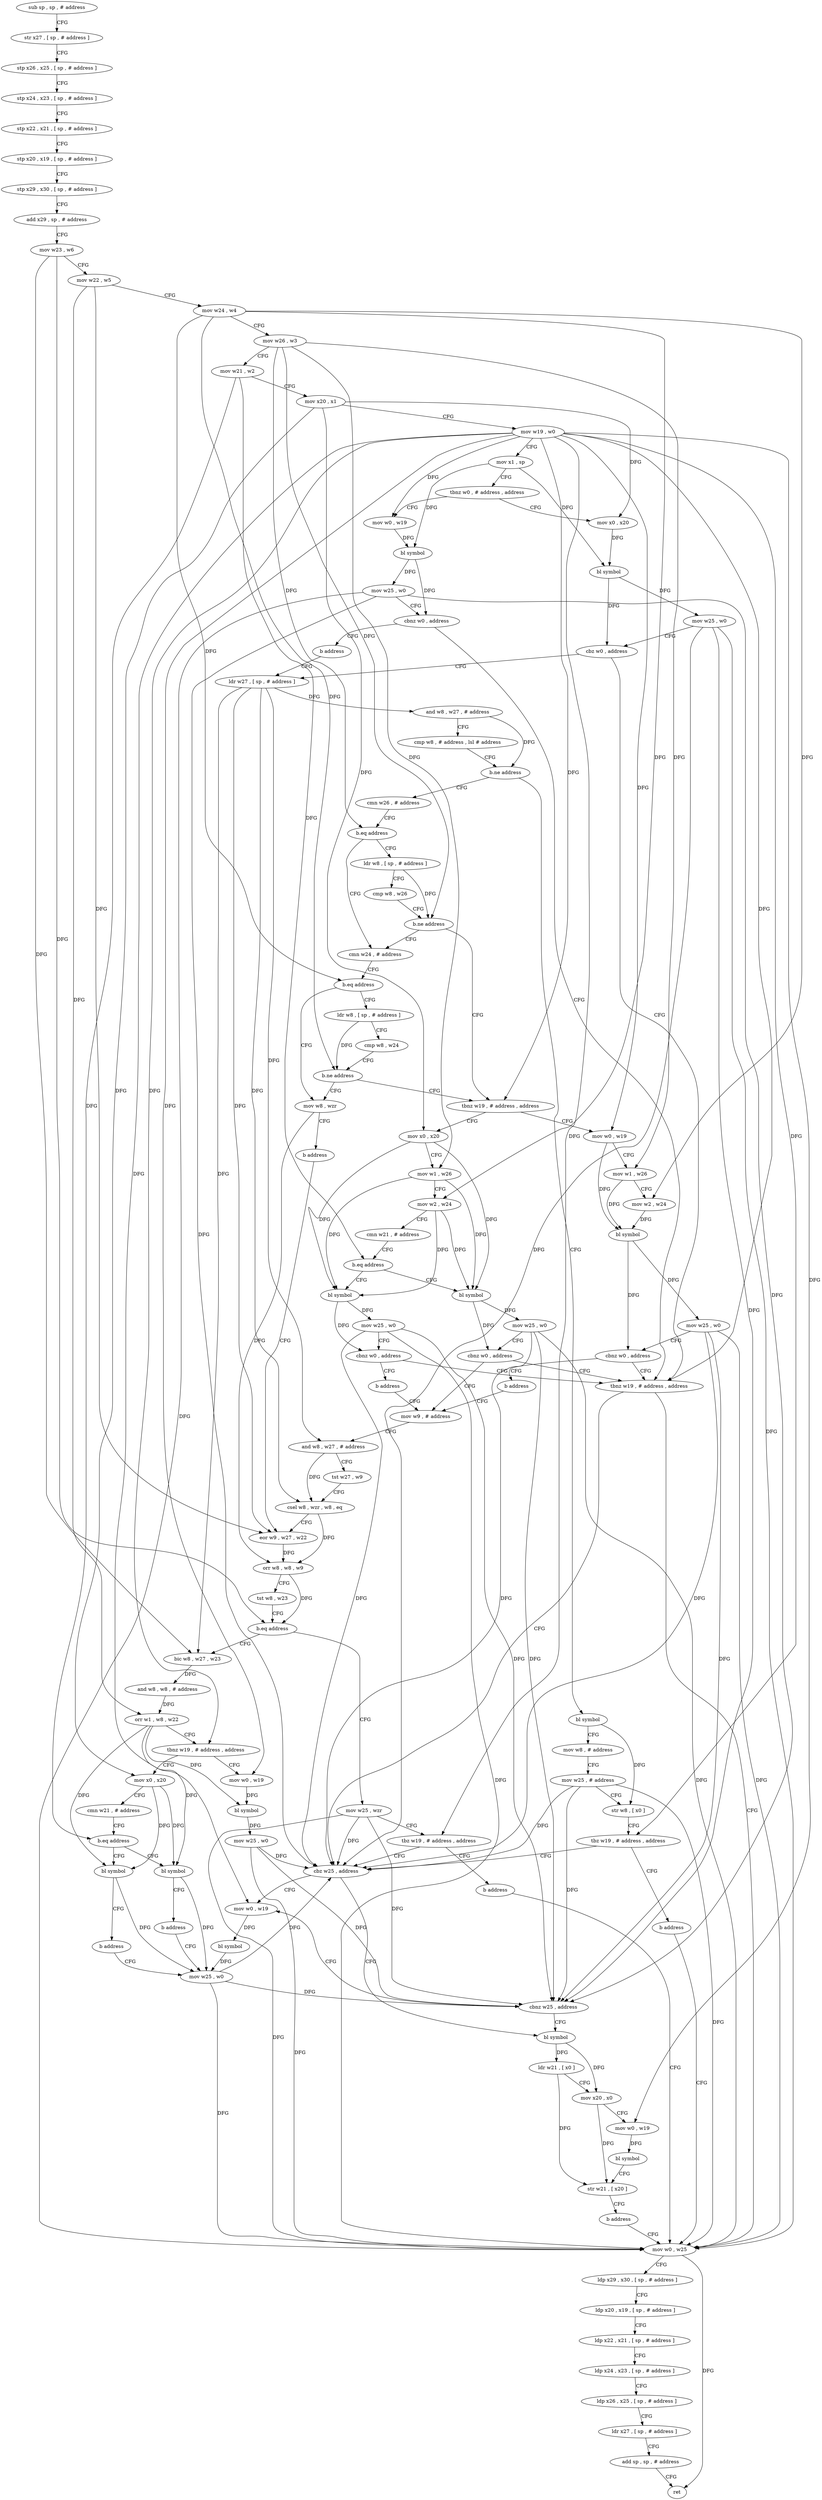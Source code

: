 digraph "func" {
"4271044" [label = "sub sp , sp , # address" ]
"4271048" [label = "str x27 , [ sp , # address ]" ]
"4271052" [label = "stp x26 , x25 , [ sp , # address ]" ]
"4271056" [label = "stp x24 , x23 , [ sp , # address ]" ]
"4271060" [label = "stp x22 , x21 , [ sp , # address ]" ]
"4271064" [label = "stp x20 , x19 , [ sp , # address ]" ]
"4271068" [label = "stp x29 , x30 , [ sp , # address ]" ]
"4271072" [label = "add x29 , sp , # address" ]
"4271076" [label = "mov w23 , w6" ]
"4271080" [label = "mov w22 , w5" ]
"4271084" [label = "mov w24 , w4" ]
"4271088" [label = "mov w26 , w3" ]
"4271092" [label = "mov w21 , w2" ]
"4271096" [label = "mov x20 , x1" ]
"4271100" [label = "mov w19 , w0" ]
"4271104" [label = "mov x1 , sp" ]
"4271108" [label = "tbnz w0 , # address , address" ]
"4271132" [label = "mov x0 , x20" ]
"4271112" [label = "mov w0 , w19" ]
"4271136" [label = "bl symbol" ]
"4271140" [label = "mov w25 , w0" ]
"4271144" [label = "cbz w0 , address" ]
"4271184" [label = "ldr w27 , [ sp , # address ]" ]
"4271148" [label = "tbnz w19 , # address , address" ]
"4271116" [label = "bl symbol" ]
"4271120" [label = "mov w25 , w0" ]
"4271124" [label = "cbnz w0 , address" ]
"4271128" [label = "b address" ]
"4271188" [label = "and w8 , w27 , # address" ]
"4271192" [label = "cmp w8 , # address , lsl # address" ]
"4271196" [label = "b.ne address" ]
"4271248" [label = "bl symbol" ]
"4271200" [label = "cmn w26 , # address" ]
"4271428" [label = "mov w0 , w25" ]
"4271152" [label = "cbz w25 , address" ]
"4271252" [label = "mov w8 , # address" ]
"4271256" [label = "mov w25 , # address" ]
"4271260" [label = "str w8 , [ x0 ]" ]
"4271264" [label = "tbz w19 , # address , address" ]
"4271268" [label = "b address" ]
"4271204" [label = "b.eq address" ]
"4271220" [label = "cmn w24 , # address" ]
"4271208" [label = "ldr w8 , [ sp , # address ]" ]
"4271432" [label = "ldp x29 , x30 , [ sp , # address ]" ]
"4271436" [label = "ldp x20 , x19 , [ sp , # address ]" ]
"4271440" [label = "ldp x22 , x21 , [ sp , # address ]" ]
"4271444" [label = "ldp x24 , x23 , [ sp , # address ]" ]
"4271448" [label = "ldp x26 , x25 , [ sp , # address ]" ]
"4271452" [label = "ldr x27 , [ sp , # address ]" ]
"4271456" [label = "add sp , sp , # address" ]
"4271460" [label = "ret" ]
"4271416" [label = "mov w0 , w19" ]
"4271156" [label = "bl symbol" ]
"4271224" [label = "b.eq address" ]
"4271240" [label = "mov w8 , wzr" ]
"4271228" [label = "ldr w8 , [ sp , # address ]" ]
"4271212" [label = "cmp w8 , w26" ]
"4271216" [label = "b.ne address" ]
"4271272" [label = "tbnz w19 , # address , address" ]
"4271420" [label = "bl symbol" ]
"4271424" [label = "mov w25 , w0" ]
"4271160" [label = "ldr w21 , [ x0 ]" ]
"4271164" [label = "mov x20 , x0" ]
"4271168" [label = "mov w0 , w19" ]
"4271172" [label = "bl symbol" ]
"4271176" [label = "str w21 , [ x20 ]" ]
"4271180" [label = "b address" ]
"4271244" [label = "b address" ]
"4271368" [label = "eor w9 , w27 , w22" ]
"4271232" [label = "cmp w8 , w24" ]
"4271236" [label = "b.ne address" ]
"4271304" [label = "mov x0 , x20" ]
"4271276" [label = "mov w0 , w19" ]
"4271372" [label = "orr w8 , w8 , w9" ]
"4271376" [label = "tst w8 , w23" ]
"4271380" [label = "b.eq address" ]
"4271464" [label = "mov w25 , wzr" ]
"4271384" [label = "bic w8 , w27 , w23" ]
"4271308" [label = "mov w1 , w26" ]
"4271312" [label = "mov w2 , w24" ]
"4271316" [label = "cmn w21 , # address" ]
"4271320" [label = "b.eq address" ]
"4271340" [label = "bl symbol" ]
"4271324" [label = "bl symbol" ]
"4271280" [label = "mov w1 , w26" ]
"4271284" [label = "mov w2 , w24" ]
"4271288" [label = "bl symbol" ]
"4271292" [label = "mov w25 , w0" ]
"4271296" [label = "cbnz w0 , address" ]
"4271300" [label = "b address" ]
"4271468" [label = "tbz w19 , # address , address" ]
"4271472" [label = "b address" ]
"4271388" [label = "and w8 , w8 , # address" ]
"4271392" [label = "orr w1 , w8 , w22" ]
"4271396" [label = "tbnz w19 , # address , address" ]
"4271476" [label = "mov x0 , x20" ]
"4271400" [label = "mov w0 , w19" ]
"4271344" [label = "mov w25 , w0" ]
"4271348" [label = "cbnz w0 , address" ]
"4271352" [label = "mov w9 , # address" ]
"4271328" [label = "mov w25 , w0" ]
"4271332" [label = "cbnz w0 , address" ]
"4271336" [label = "b address" ]
"4271480" [label = "cmn w21 , # address" ]
"4271484" [label = "b.eq address" ]
"4271496" [label = "bl symbol" ]
"4271488" [label = "bl symbol" ]
"4271404" [label = "bl symbol" ]
"4271408" [label = "mov w25 , w0" ]
"4271412" [label = "cbnz w25 , address" ]
"4271356" [label = "and w8 , w27 , # address" ]
"4271360" [label = "tst w27 , w9" ]
"4271364" [label = "csel w8 , wzr , w8 , eq" ]
"4271500" [label = "b address" ]
"4271492" [label = "b address" ]
"4271044" -> "4271048" [ label = "CFG" ]
"4271048" -> "4271052" [ label = "CFG" ]
"4271052" -> "4271056" [ label = "CFG" ]
"4271056" -> "4271060" [ label = "CFG" ]
"4271060" -> "4271064" [ label = "CFG" ]
"4271064" -> "4271068" [ label = "CFG" ]
"4271068" -> "4271072" [ label = "CFG" ]
"4271072" -> "4271076" [ label = "CFG" ]
"4271076" -> "4271080" [ label = "CFG" ]
"4271076" -> "4271380" [ label = "DFG" ]
"4271076" -> "4271384" [ label = "DFG" ]
"4271080" -> "4271084" [ label = "CFG" ]
"4271080" -> "4271368" [ label = "DFG" ]
"4271080" -> "4271392" [ label = "DFG" ]
"4271084" -> "4271088" [ label = "CFG" ]
"4271084" -> "4271224" [ label = "DFG" ]
"4271084" -> "4271236" [ label = "DFG" ]
"4271084" -> "4271312" [ label = "DFG" ]
"4271084" -> "4271284" [ label = "DFG" ]
"4271088" -> "4271092" [ label = "CFG" ]
"4271088" -> "4271204" [ label = "DFG" ]
"4271088" -> "4271216" [ label = "DFG" ]
"4271088" -> "4271308" [ label = "DFG" ]
"4271088" -> "4271280" [ label = "DFG" ]
"4271092" -> "4271096" [ label = "CFG" ]
"4271092" -> "4271320" [ label = "DFG" ]
"4271092" -> "4271484" [ label = "DFG" ]
"4271096" -> "4271100" [ label = "CFG" ]
"4271096" -> "4271132" [ label = "DFG" ]
"4271096" -> "4271304" [ label = "DFG" ]
"4271096" -> "4271476" [ label = "DFG" ]
"4271100" -> "4271104" [ label = "CFG" ]
"4271100" -> "4271112" [ label = "DFG" ]
"4271100" -> "4271148" [ label = "DFG" ]
"4271100" -> "4271264" [ label = "DFG" ]
"4271100" -> "4271416" [ label = "DFG" ]
"4271100" -> "4271168" [ label = "DFG" ]
"4271100" -> "4271272" [ label = "DFG" ]
"4271100" -> "4271276" [ label = "DFG" ]
"4271100" -> "4271468" [ label = "DFG" ]
"4271100" -> "4271396" [ label = "DFG" ]
"4271100" -> "4271400" [ label = "DFG" ]
"4271104" -> "4271108" [ label = "CFG" ]
"4271104" -> "4271136" [ label = "DFG" ]
"4271104" -> "4271116" [ label = "DFG" ]
"4271108" -> "4271132" [ label = "CFG" ]
"4271108" -> "4271112" [ label = "CFG" ]
"4271132" -> "4271136" [ label = "DFG" ]
"4271112" -> "4271116" [ label = "DFG" ]
"4271136" -> "4271140" [ label = "DFG" ]
"4271136" -> "4271144" [ label = "DFG" ]
"4271140" -> "4271144" [ label = "CFG" ]
"4271140" -> "4271428" [ label = "DFG" ]
"4271140" -> "4271152" [ label = "DFG" ]
"4271140" -> "4271412" [ label = "DFG" ]
"4271144" -> "4271184" [ label = "CFG" ]
"4271144" -> "4271148" [ label = "CFG" ]
"4271184" -> "4271188" [ label = "DFG" ]
"4271184" -> "4271368" [ label = "DFG" ]
"4271184" -> "4271384" [ label = "DFG" ]
"4271184" -> "4271356" [ label = "DFG" ]
"4271184" -> "4271364" [ label = "DFG" ]
"4271148" -> "4271428" [ label = "CFG" ]
"4271148" -> "4271152" [ label = "CFG" ]
"4271116" -> "4271120" [ label = "DFG" ]
"4271116" -> "4271124" [ label = "DFG" ]
"4271120" -> "4271124" [ label = "CFG" ]
"4271120" -> "4271428" [ label = "DFG" ]
"4271120" -> "4271152" [ label = "DFG" ]
"4271120" -> "4271412" [ label = "DFG" ]
"4271124" -> "4271148" [ label = "CFG" ]
"4271124" -> "4271128" [ label = "CFG" ]
"4271128" -> "4271184" [ label = "CFG" ]
"4271188" -> "4271192" [ label = "CFG" ]
"4271188" -> "4271196" [ label = "DFG" ]
"4271192" -> "4271196" [ label = "CFG" ]
"4271196" -> "4271248" [ label = "CFG" ]
"4271196" -> "4271200" [ label = "CFG" ]
"4271248" -> "4271252" [ label = "CFG" ]
"4271248" -> "4271260" [ label = "DFG" ]
"4271200" -> "4271204" [ label = "CFG" ]
"4271428" -> "4271432" [ label = "CFG" ]
"4271428" -> "4271460" [ label = "DFG" ]
"4271152" -> "4271416" [ label = "CFG" ]
"4271152" -> "4271156" [ label = "CFG" ]
"4271252" -> "4271256" [ label = "CFG" ]
"4271256" -> "4271260" [ label = "CFG" ]
"4271256" -> "4271428" [ label = "DFG" ]
"4271256" -> "4271152" [ label = "DFG" ]
"4271256" -> "4271412" [ label = "DFG" ]
"4271260" -> "4271264" [ label = "CFG" ]
"4271264" -> "4271152" [ label = "CFG" ]
"4271264" -> "4271268" [ label = "CFG" ]
"4271268" -> "4271428" [ label = "CFG" ]
"4271204" -> "4271220" [ label = "CFG" ]
"4271204" -> "4271208" [ label = "CFG" ]
"4271220" -> "4271224" [ label = "CFG" ]
"4271208" -> "4271212" [ label = "CFG" ]
"4271208" -> "4271216" [ label = "DFG" ]
"4271432" -> "4271436" [ label = "CFG" ]
"4271436" -> "4271440" [ label = "CFG" ]
"4271440" -> "4271444" [ label = "CFG" ]
"4271444" -> "4271448" [ label = "CFG" ]
"4271448" -> "4271452" [ label = "CFG" ]
"4271452" -> "4271456" [ label = "CFG" ]
"4271456" -> "4271460" [ label = "CFG" ]
"4271416" -> "4271420" [ label = "DFG" ]
"4271156" -> "4271160" [ label = "DFG" ]
"4271156" -> "4271164" [ label = "DFG" ]
"4271224" -> "4271240" [ label = "CFG" ]
"4271224" -> "4271228" [ label = "CFG" ]
"4271240" -> "4271244" [ label = "CFG" ]
"4271240" -> "4271372" [ label = "DFG" ]
"4271228" -> "4271232" [ label = "CFG" ]
"4271228" -> "4271236" [ label = "DFG" ]
"4271212" -> "4271216" [ label = "CFG" ]
"4271216" -> "4271272" [ label = "CFG" ]
"4271216" -> "4271220" [ label = "CFG" ]
"4271272" -> "4271304" [ label = "CFG" ]
"4271272" -> "4271276" [ label = "CFG" ]
"4271420" -> "4271424" [ label = "DFG" ]
"4271424" -> "4271428" [ label = "DFG" ]
"4271424" -> "4271152" [ label = "DFG" ]
"4271424" -> "4271412" [ label = "DFG" ]
"4271160" -> "4271164" [ label = "CFG" ]
"4271160" -> "4271176" [ label = "DFG" ]
"4271164" -> "4271168" [ label = "CFG" ]
"4271164" -> "4271176" [ label = "DFG" ]
"4271168" -> "4271172" [ label = "DFG" ]
"4271172" -> "4271176" [ label = "CFG" ]
"4271176" -> "4271180" [ label = "CFG" ]
"4271180" -> "4271428" [ label = "CFG" ]
"4271244" -> "4271368" [ label = "CFG" ]
"4271368" -> "4271372" [ label = "DFG" ]
"4271232" -> "4271236" [ label = "CFG" ]
"4271236" -> "4271272" [ label = "CFG" ]
"4271236" -> "4271240" [ label = "CFG" ]
"4271304" -> "4271308" [ label = "CFG" ]
"4271304" -> "4271340" [ label = "DFG" ]
"4271304" -> "4271324" [ label = "DFG" ]
"4271276" -> "4271280" [ label = "CFG" ]
"4271276" -> "4271288" [ label = "DFG" ]
"4271372" -> "4271376" [ label = "CFG" ]
"4271372" -> "4271380" [ label = "DFG" ]
"4271376" -> "4271380" [ label = "CFG" ]
"4271380" -> "4271464" [ label = "CFG" ]
"4271380" -> "4271384" [ label = "CFG" ]
"4271464" -> "4271468" [ label = "CFG" ]
"4271464" -> "4271428" [ label = "DFG" ]
"4271464" -> "4271152" [ label = "DFG" ]
"4271464" -> "4271412" [ label = "DFG" ]
"4271384" -> "4271388" [ label = "DFG" ]
"4271308" -> "4271312" [ label = "CFG" ]
"4271308" -> "4271340" [ label = "DFG" ]
"4271308" -> "4271324" [ label = "DFG" ]
"4271312" -> "4271316" [ label = "CFG" ]
"4271312" -> "4271340" [ label = "DFG" ]
"4271312" -> "4271324" [ label = "DFG" ]
"4271316" -> "4271320" [ label = "CFG" ]
"4271320" -> "4271340" [ label = "CFG" ]
"4271320" -> "4271324" [ label = "CFG" ]
"4271340" -> "4271344" [ label = "DFG" ]
"4271340" -> "4271348" [ label = "DFG" ]
"4271324" -> "4271328" [ label = "DFG" ]
"4271324" -> "4271332" [ label = "DFG" ]
"4271280" -> "4271284" [ label = "CFG" ]
"4271280" -> "4271288" [ label = "DFG" ]
"4271284" -> "4271288" [ label = "DFG" ]
"4271288" -> "4271292" [ label = "DFG" ]
"4271288" -> "4271296" [ label = "DFG" ]
"4271292" -> "4271296" [ label = "CFG" ]
"4271292" -> "4271428" [ label = "DFG" ]
"4271292" -> "4271152" [ label = "DFG" ]
"4271292" -> "4271412" [ label = "DFG" ]
"4271296" -> "4271148" [ label = "CFG" ]
"4271296" -> "4271300" [ label = "CFG" ]
"4271300" -> "4271352" [ label = "CFG" ]
"4271468" -> "4271152" [ label = "CFG" ]
"4271468" -> "4271472" [ label = "CFG" ]
"4271472" -> "4271428" [ label = "CFG" ]
"4271388" -> "4271392" [ label = "DFG" ]
"4271392" -> "4271396" [ label = "CFG" ]
"4271392" -> "4271404" [ label = "DFG" ]
"4271392" -> "4271496" [ label = "DFG" ]
"4271392" -> "4271488" [ label = "DFG" ]
"4271396" -> "4271476" [ label = "CFG" ]
"4271396" -> "4271400" [ label = "CFG" ]
"4271476" -> "4271480" [ label = "CFG" ]
"4271476" -> "4271496" [ label = "DFG" ]
"4271476" -> "4271488" [ label = "DFG" ]
"4271400" -> "4271404" [ label = "DFG" ]
"4271344" -> "4271348" [ label = "CFG" ]
"4271344" -> "4271428" [ label = "DFG" ]
"4271344" -> "4271152" [ label = "DFG" ]
"4271344" -> "4271412" [ label = "DFG" ]
"4271348" -> "4271148" [ label = "CFG" ]
"4271348" -> "4271352" [ label = "CFG" ]
"4271352" -> "4271356" [ label = "CFG" ]
"4271328" -> "4271332" [ label = "CFG" ]
"4271328" -> "4271428" [ label = "DFG" ]
"4271328" -> "4271152" [ label = "DFG" ]
"4271328" -> "4271412" [ label = "DFG" ]
"4271332" -> "4271148" [ label = "CFG" ]
"4271332" -> "4271336" [ label = "CFG" ]
"4271336" -> "4271352" [ label = "CFG" ]
"4271480" -> "4271484" [ label = "CFG" ]
"4271484" -> "4271496" [ label = "CFG" ]
"4271484" -> "4271488" [ label = "CFG" ]
"4271496" -> "4271500" [ label = "CFG" ]
"4271496" -> "4271424" [ label = "DFG" ]
"4271488" -> "4271492" [ label = "CFG" ]
"4271488" -> "4271424" [ label = "DFG" ]
"4271404" -> "4271408" [ label = "DFG" ]
"4271408" -> "4271412" [ label = "DFG" ]
"4271408" -> "4271428" [ label = "DFG" ]
"4271408" -> "4271152" [ label = "DFG" ]
"4271412" -> "4271156" [ label = "CFG" ]
"4271412" -> "4271416" [ label = "CFG" ]
"4271356" -> "4271360" [ label = "CFG" ]
"4271356" -> "4271364" [ label = "DFG" ]
"4271360" -> "4271364" [ label = "CFG" ]
"4271364" -> "4271368" [ label = "CFG" ]
"4271364" -> "4271372" [ label = "DFG" ]
"4271500" -> "4271424" [ label = "CFG" ]
"4271492" -> "4271424" [ label = "CFG" ]
}
